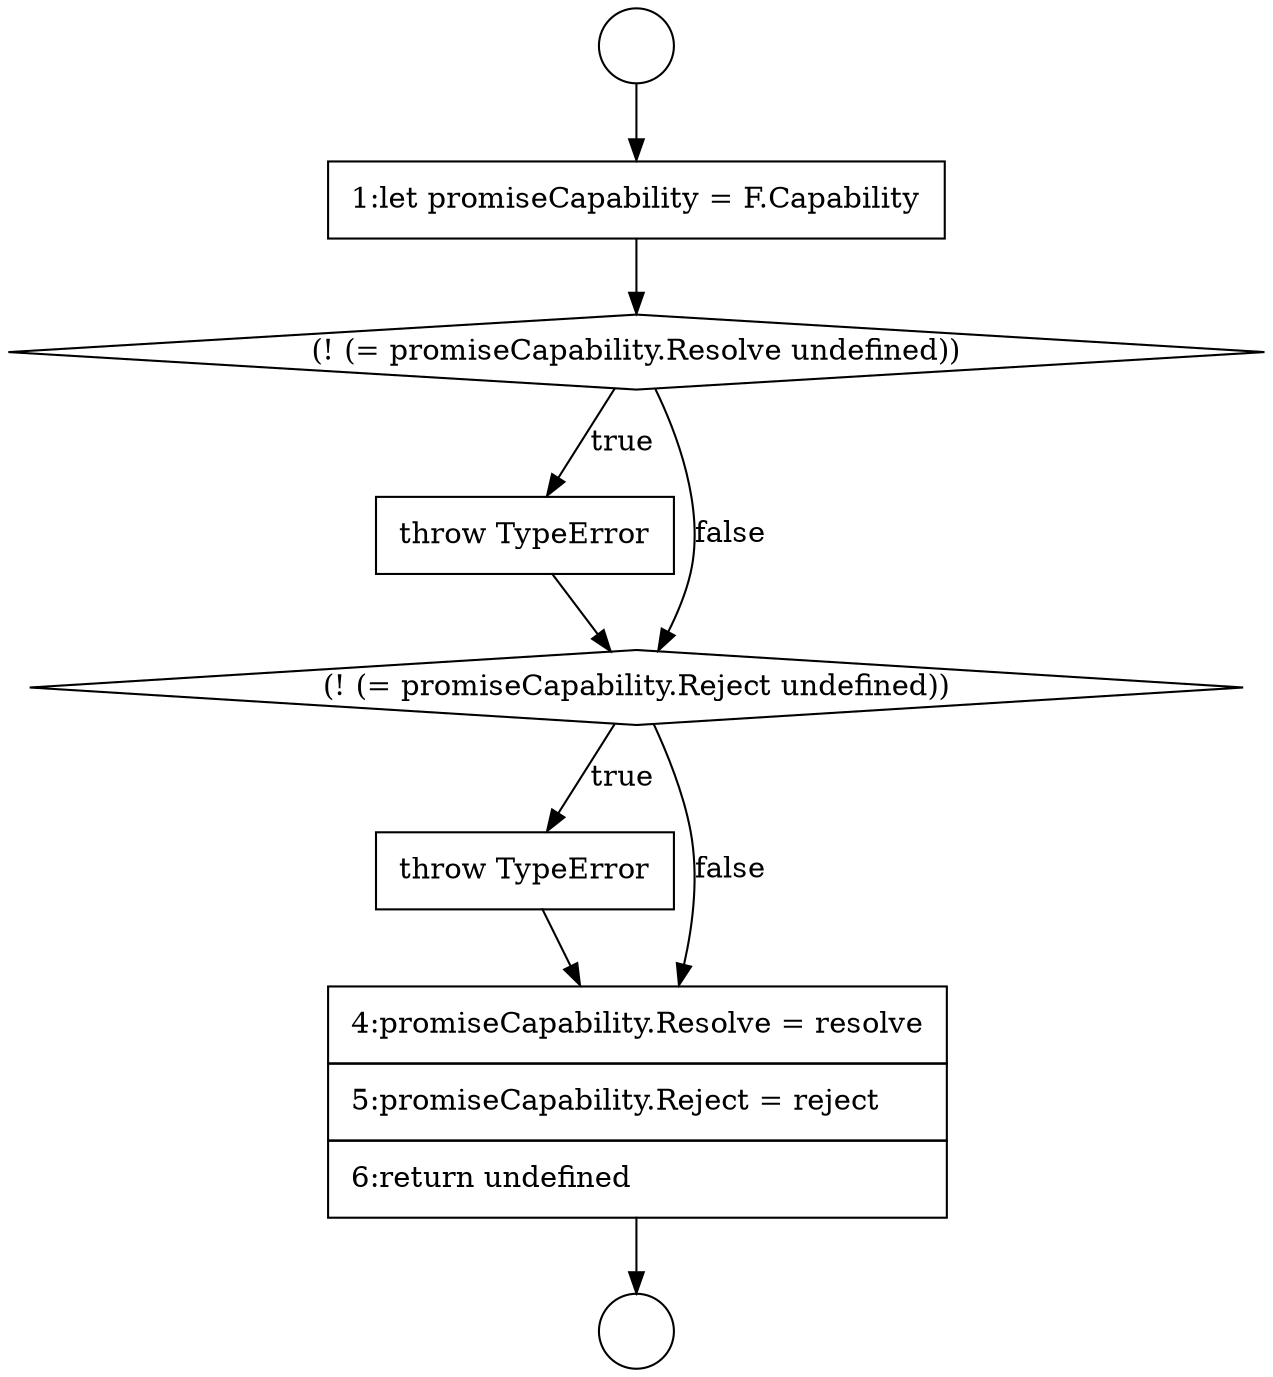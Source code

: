 digraph {
  node16364 [shape=none, margin=0, label=<<font color="black">
    <table border="0" cellborder="1" cellspacing="0" cellpadding="10">
      <tr><td align="left">throw TypeError</td></tr>
    </table>
  </font>> color="black" fillcolor="white" style=filled]
  node16360 [shape=none, margin=0, label=<<font color="black">
    <table border="0" cellborder="1" cellspacing="0" cellpadding="10">
      <tr><td align="left">1:let promiseCapability = F.Capability</td></tr>
    </table>
  </font>> color="black" fillcolor="white" style=filled]
  node16365 [shape=none, margin=0, label=<<font color="black">
    <table border="0" cellborder="1" cellspacing="0" cellpadding="10">
      <tr><td align="left">4:promiseCapability.Resolve = resolve</td></tr>
      <tr><td align="left">5:promiseCapability.Reject = reject</td></tr>
      <tr><td align="left">6:return undefined</td></tr>
    </table>
  </font>> color="black" fillcolor="white" style=filled]
  node16361 [shape=diamond, label=<<font color="black">(! (= promiseCapability.Resolve undefined))</font>> color="black" fillcolor="white" style=filled]
  node16359 [shape=circle label=" " color="black" fillcolor="white" style=filled]
  node16362 [shape=none, margin=0, label=<<font color="black">
    <table border="0" cellborder="1" cellspacing="0" cellpadding="10">
      <tr><td align="left">throw TypeError</td></tr>
    </table>
  </font>> color="black" fillcolor="white" style=filled]
  node16363 [shape=diamond, label=<<font color="black">(! (= promiseCapability.Reject undefined))</font>> color="black" fillcolor="white" style=filled]
  node16358 [shape=circle label=" " color="black" fillcolor="white" style=filled]
  node16363 -> node16364 [label=<<font color="black">true</font>> color="black"]
  node16363 -> node16365 [label=<<font color="black">false</font>> color="black"]
  node16360 -> node16361 [ color="black"]
  node16365 -> node16359 [ color="black"]
  node16361 -> node16362 [label=<<font color="black">true</font>> color="black"]
  node16361 -> node16363 [label=<<font color="black">false</font>> color="black"]
  node16362 -> node16363 [ color="black"]
  node16364 -> node16365 [ color="black"]
  node16358 -> node16360 [ color="black"]
}
